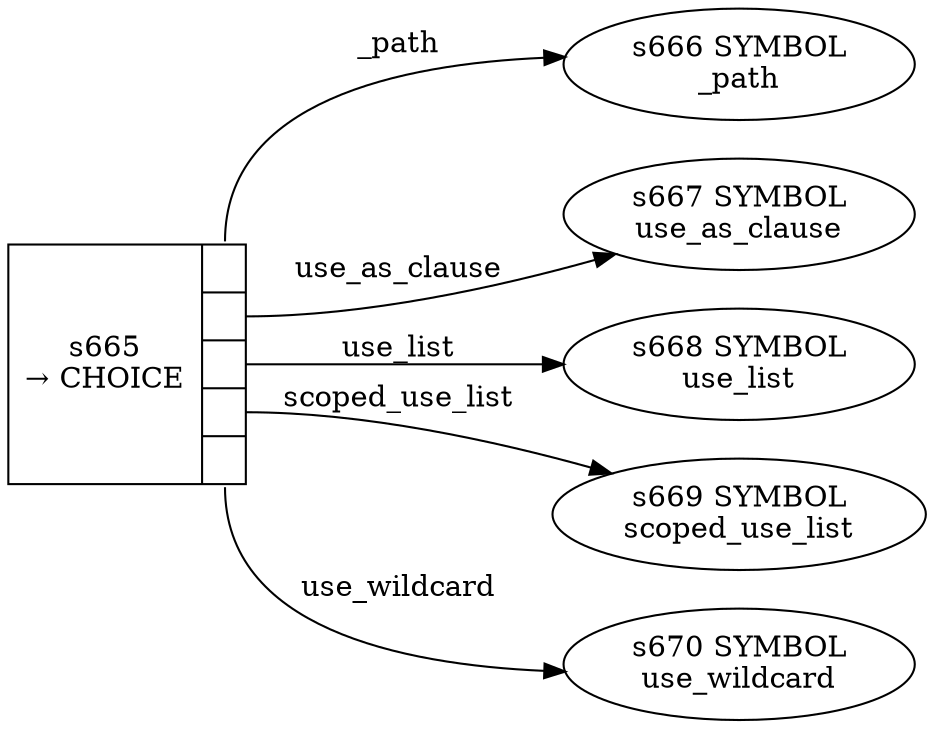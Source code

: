 
  digraph _use_clause {
  
    rankdir=LR;
  
    s665 [label="{s665\n&rarr; CHOICE|{<p0>|<p1>|<p2>|<p3>|<p4>}}", shape=record, fixedsize=false, peripheries=1];
  s666 [label="s666 SYMBOL\n_path" href="rust-grammar.json._path.dot.svg"];
  s665:p0 -> s666 [label="_path"];
  s667 [label="s667 SYMBOL\nuse_as_clause" href="rust-grammar.json.use_as_clause.dot.svg"];
  s665:p1 -> s667 [label="use_as_clause"];
  s668 [label="s668 SYMBOL\nuse_list" href="rust-grammar.json.use_list.dot.svg"];
  s665:p2 -> s668 [label="use_list"];
  s669 [label="s669 SYMBOL\nscoped_use_list" href="rust-grammar.json.scoped_use_list.dot.svg"];
  s665:p3 -> s669 [label="scoped_use_list"];
  s670 [label="s670 SYMBOL\nuse_wildcard" href="rust-grammar.json.use_wildcard.dot.svg"];
  s665:p4 -> s670 [label="use_wildcard"];
  
  }
  